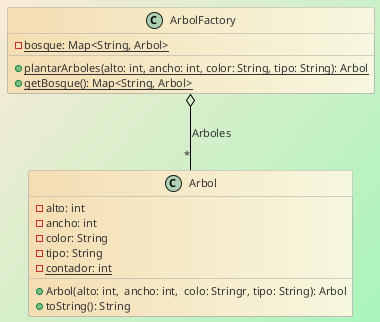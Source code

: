 @startuml
!theme reddress-lightblue
skinparam backgroundcolor AntiqueWhite/#A9F5BC
skinparam classBackgroundColor Wheat|F7F8E0

class Arbol {
    - alto: int
    - ancho: int
    - color: String
    - tipo: String
    - {static} contador: int

    + Arbol(alto: int,  ancho: int,  colo: Stringr, tipo: String): Arbol
    + toString(): String
}

class ArbolFactory {
    - {static}  bosque: Map<String, Arbol>

    + {static} plantarArboles(alto: int, ancho: int, color: String, tipo: String): Arbol
    + {static} getBosque(): Map<String, Arbol>

}

ArbolFactory o--"*" Arbol: Arboles
@enduml